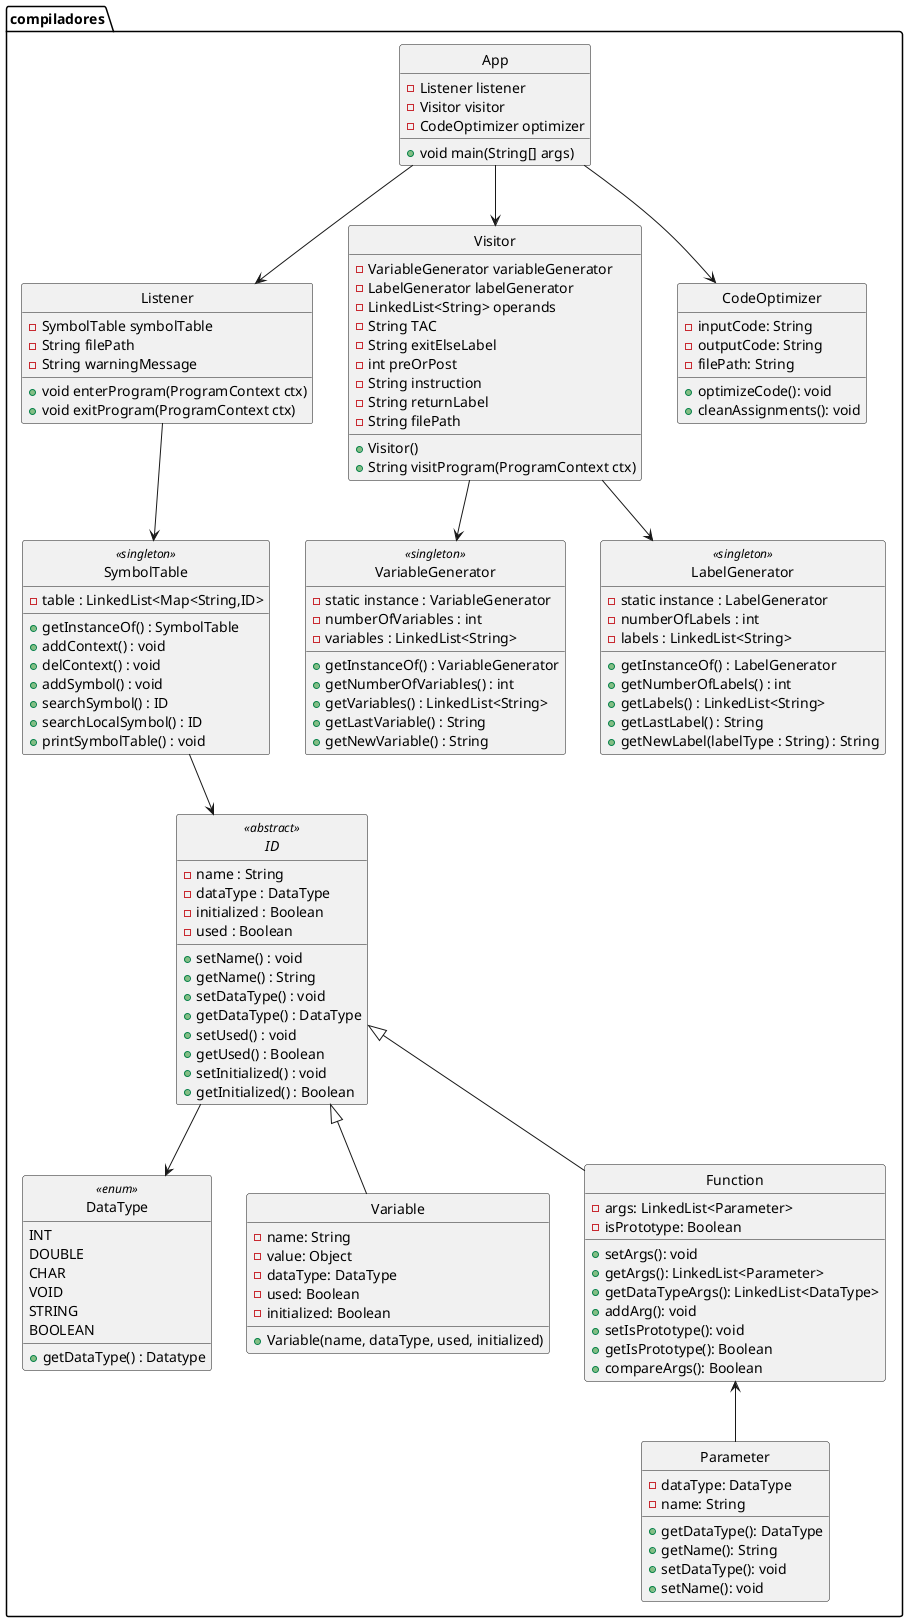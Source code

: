 /'
    This is a uml diagram of the whole compiler.
    The classes Visitor and Listener are simplified.
'/

@startuml App

hide circle

class compiladores.App {
    - Listener listener
    - Visitor visitor
    - CodeOptimizer optimizer
    + void main(String[] args)
}

class compiladores.Listener {
    - SymbolTable symbolTable
    - String filePath
    - String warningMessage
    + void enterProgram(ProgramContext ctx)
    + void exitProgram(ProgramContext ctx)
}

class compiladores.Visitor {
    - VariableGenerator variableGenerator
    - LabelGenerator labelGenerator
    - LinkedList<String> operands
    - String TAC
    - String exitElseLabel
    - int preOrPost
    - String instruction
    - String returnLabel
    - String filePath
    + Visitor()
    + String visitProgram(ProgramContext ctx)
}

class compiladores.VariableGenerator <<singleton>> {
    - static instance : VariableGenerator
    - numberOfVariables : int
    - variables : LinkedList<String>
    + getInstanceOf() : VariableGenerator
    + getNumberOfVariables() : int
    + getVariables() : LinkedList<String>
    + getLastVariable() : String
    + getNewVariable() : String
}

class compiladores.LabelGenerator <<singleton>> {
    - static instance : LabelGenerator
    - numberOfLabels : int
    - labels : LinkedList<String>
    + getInstanceOf() : LabelGenerator
    + getNumberOfLabels() : int
    + getLabels() : LinkedList<String>
    + getLastLabel() : String
    + getNewLabel(labelType : String) : String
}

class compiladores.CodeOptimizer {
    - inputCode: String
    - outputCode: String
    - filePath: String
    + optimizeCode(): void
    + cleanAssignments(): void
}

class compiladores.SymbolTable <<singleton>> {
    - table : LinkedList<Map<String,ID>  
    + getInstanceOf() : SymbolTable
    + addContext() : void
    + delContext() : void
    + addSymbol() : void
    + searchSymbol() : ID
    + searchLocalSymbol() : ID
    + printSymbolTable() : void
}

enum compiladores.DataType <<enum>> {
    INT
    DOUBLE
    CHAR
    VOID 
    STRING
    BOOLEAN
    + getDataType() : Datatype
}

abstract class compiladores.ID <<abstract>> {
    - name : String
    - dataType : DataType
    - initialized : Boolean
    - used : Boolean
    + setName() : void
    + getName() : String
    + setDataType() : void
    + getDataType() : DataType
    + setUsed() : void
    + getUsed() : Boolean
    + setInitialized() : void
    + getInitialized() : Boolean
}

class compiladores.Variable {
    - name: String
    - value: Object
    - dataType: DataType
    - used: Boolean
    - initialized: Boolean

    + Variable(name, dataType, used, initialized)
}

class compiladores.Function {
    - args: LinkedList<Parameter>
    - isPrototype: Boolean
    + setArgs(): void
    + getArgs(): LinkedList<Parameter>
    + getDataTypeArgs(): LinkedList<DataType>
    + addArg(): void
    + setIsPrototype(): void
    + getIsPrototype(): Boolean
    + compareArgs(): Boolean
}

class compiladores.Parameter {
    - dataType: DataType
    - name: String
    + getDataType(): DataType
    + getName(): String
    + setDataType(): void
    + setName(): void
}

compiladores.SymbolTable --> compiladores.ID
compiladores.ID <|-- compiladores.Variable
compiladores.ID <|-- compiladores.Function
compiladores.ID --> compiladores.DataType
compiladores.Function <-- compiladores.Parameter
compiladores.App --> compiladores.Listener  
compiladores.App --> compiladores.Visitor  
compiladores.App --> compiladores.CodeOptimizer  
compiladores.Listener --> compiladores.SymbolTable  
compiladores.Visitor --> compiladores.VariableGenerator
compiladores.Visitor --> compiladores.LabelGenerator

@enduml


